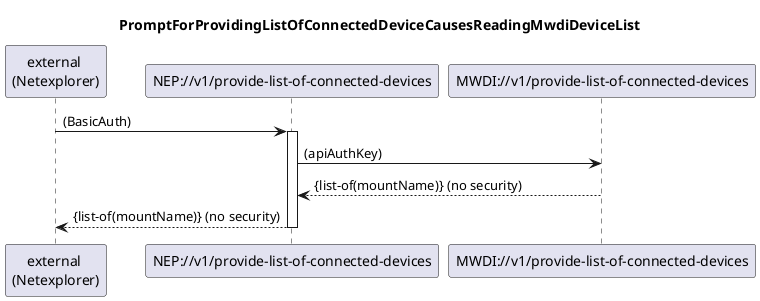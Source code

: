 @startuml 120_ProvideListOfConnectedDevices
skinparam responseMessageBelowArrow true

title PromptForProvidingListOfConnectedDeviceCausesReadingMwdiDeviceList

participant "external \n(Netexplorer)" as external
participant "NEP://v1/provide-list-of-connected-devices" as nep
participant "MWDI://v1/provide-list-of-connected-devices" as mwdi

external -> nep: (BasicAuth)
activate nep

nep -> mwdi: (apiAuthKey)
mwdi --> nep: {list-of(mountName)} (no security)

nep --> external: {list-of(mountName)} (no security)

deactivate nep
@enduml